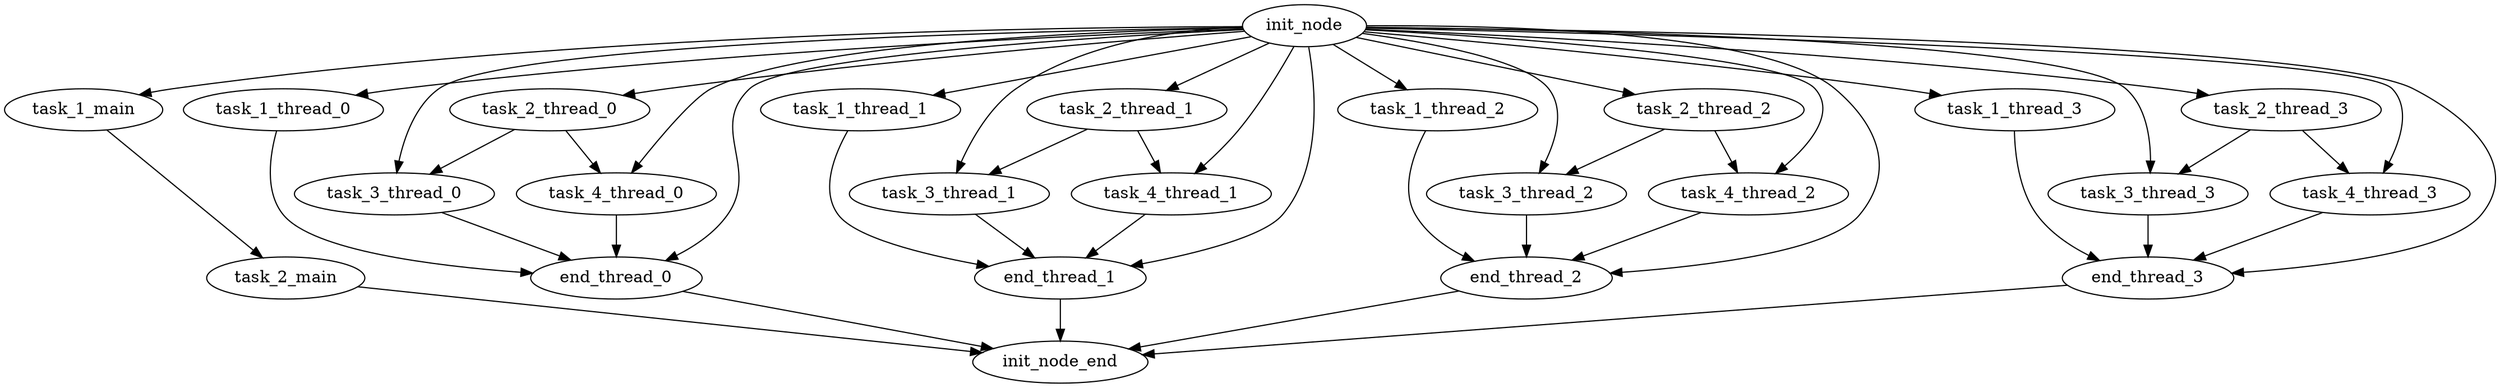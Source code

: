 digraph G {
init_node [size="1.0"];
task_1_main [size="2.129140e+01"];
task_2_main [size="1.540917e+01"];
task_1_main -> task_2_main [size="2.003192e+01"];
task_1_thread_0 [size="2.129140e+01"];
task_2_thread_0 [size="1.540917e+01"];
task_3_thread_0 [size="7.874991e+00"];
task_4_thread_0 [size="5.117865e+01"];
end_thread_0 [size="1.000000e+00"];
task_1_thread_0 -> end_thread_0 [size="1.000000e-12"];
task_2_thread_0 -> task_3_thread_0 [size="1.023749e+01"];
task_2_thread_0 -> task_4_thread_0 [size="6.653225e+01"];
task_3_thread_0 -> end_thread_0 [size="1.000000e-12"];
task_4_thread_0 -> end_thread_0 [size="1.000000e-12"];
task_1_thread_1 [size="2.129140e+01"];
task_2_thread_1 [size="1.540917e+01"];
task_3_thread_1 [size="7.874991e+00"];
task_4_thread_1 [size="5.117865e+01"];
end_thread_1 [size="1.000000e+00"];
task_1_thread_1 -> end_thread_1 [size="1.000000e-12"];
task_2_thread_1 -> task_3_thread_1 [size="1.023749e+01"];
task_2_thread_1 -> task_4_thread_1 [size="6.653225e+01"];
task_3_thread_1 -> end_thread_1 [size="1.000000e-12"];
task_4_thread_1 -> end_thread_1 [size="1.000000e-12"];
task_1_thread_2 [size="2.129140e+01"];
task_2_thread_2 [size="1.540917e+01"];
task_3_thread_2 [size="7.874991e+00"];
task_4_thread_2 [size="5.117865e+01"];
end_thread_2 [size="1.000000e+00"];
task_1_thread_2 -> end_thread_2 [size="1.000000e-12"];
task_2_thread_2 -> task_3_thread_2 [size="1.023749e+01"];
task_2_thread_2 -> task_4_thread_2 [size="6.653225e+01"];
task_3_thread_2 -> end_thread_2 [size="1.000000e-12"];
task_4_thread_2 -> end_thread_2 [size="1.000000e-12"];
task_1_thread_3 [size="2.129140e+01"];
task_2_thread_3 [size="1.540917e+01"];
task_3_thread_3 [size="7.874991e+00"];
task_4_thread_3 [size="5.117865e+01"];
end_thread_3 [size="1.000000e+00"];
task_1_thread_3 -> end_thread_3 [size="1.000000e-12"];
task_2_thread_3 -> task_3_thread_3 [size="1.023749e+01"];
task_2_thread_3 -> task_4_thread_3 [size="6.653225e+01"];
task_3_thread_3 -> end_thread_3 [size="1.000000e-12"];
task_4_thread_3 -> end_thread_3 [size="1.000000e-12"];
init_node_end [size="1.0"];
init_node -> task_1_main [size="27.207886968132698"];
init_node -> task_1_thread_0 [size="12.866561485514314"];
init_node -> task_2_thread_0 [size="2.227523125892711"];
init_node -> task_4_thread_0 [size="1.6179389193012435"];
init_node -> end_thread_0 [size="7.857712410699241"];
init_node -> task_3_thread_0 [size="18.90518692711769"];
init_node -> task_1_thread_1 [size="12.866561485514314"];
init_node -> task_2_thread_1 [size="2.227523125892711"];
init_node -> task_4_thread_1 [size="1.6179389193012435"];
init_node -> task_3_thread_1 [size="7.857712410699241"];
init_node -> end_thread_1 [size="18.90518692711769"];
init_node -> task_1_thread_2 [size="12.866561485514314"];
init_node -> task_2_thread_2 [size="2.227523125892711"];
init_node -> end_thread_2 [size="1.6179389193012435"];
init_node -> task_3_thread_2 [size="7.857712410699241"];
init_node -> task_4_thread_2 [size="18.90518692711769"];
init_node -> task_1_thread_3 [size="12.866561485514314"];
init_node -> task_2_thread_3 [size="2.227523125892711"];
init_node -> task_4_thread_3 [size="1.6179389193012435"];
init_node -> end_thread_3 [size="7.857712410699241"];
init_node -> task_3_thread_3 [size="18.90518692711769"];
task_2_main -> init_node_end [size="15.250824849454093"];
end_thread_0 -> init_node_end [size="2.7838691411472076e-12"];
end_thread_1 -> init_node_end [size="2.7461628848723313e-12"];
end_thread_2 -> init_node_end [size="2.719120300462148e-12"];
end_thread_3 -> init_node_end [size="2.5761375609996238e-12"];
}
